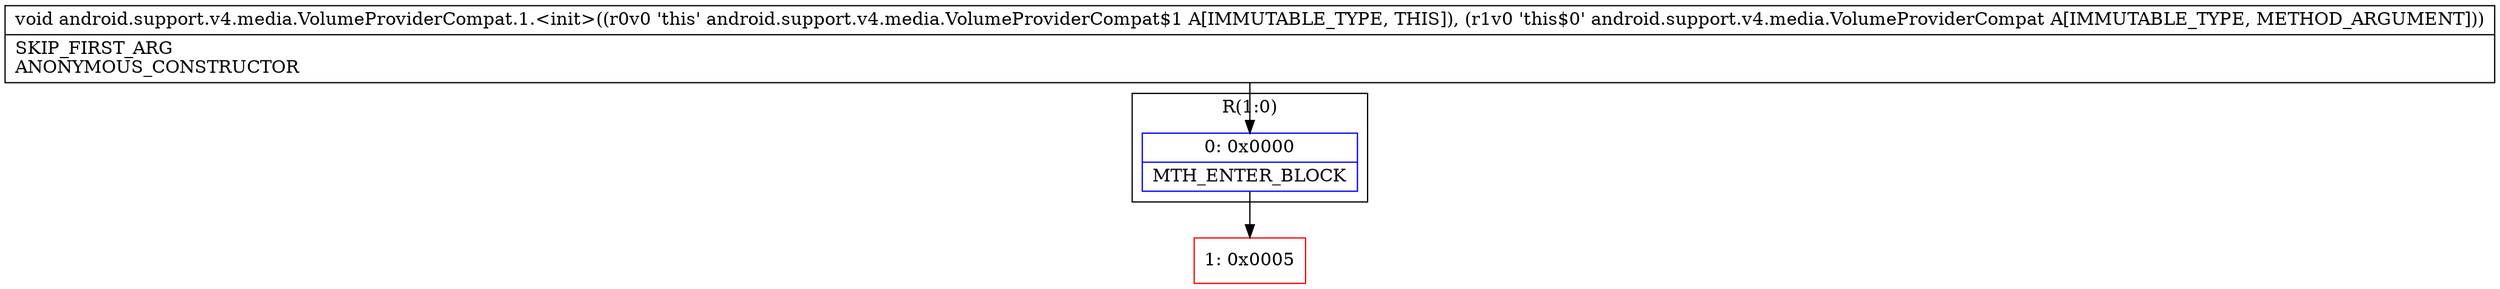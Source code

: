 digraph "CFG forandroid.support.v4.media.VolumeProviderCompat.1.\<init\>(Landroid\/support\/v4\/media\/VolumeProviderCompat;)V" {
subgraph cluster_Region_1983578059 {
label = "R(1:0)";
node [shape=record,color=blue];
Node_0 [shape=record,label="{0\:\ 0x0000|MTH_ENTER_BLOCK\l}"];
}
Node_1 [shape=record,color=red,label="{1\:\ 0x0005}"];
MethodNode[shape=record,label="{void android.support.v4.media.VolumeProviderCompat.1.\<init\>((r0v0 'this' android.support.v4.media.VolumeProviderCompat$1 A[IMMUTABLE_TYPE, THIS]), (r1v0 'this$0' android.support.v4.media.VolumeProviderCompat A[IMMUTABLE_TYPE, METHOD_ARGUMENT]))  | SKIP_FIRST_ARG\lANONYMOUS_CONSTRUCTOR\l}"];
MethodNode -> Node_0;
Node_0 -> Node_1;
}

